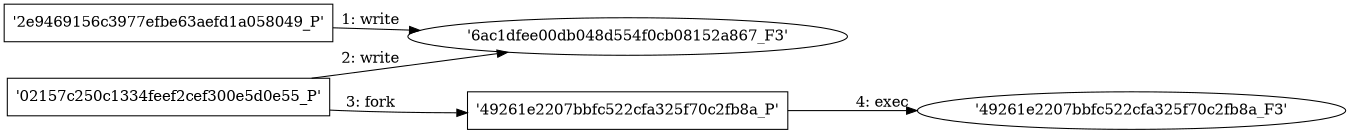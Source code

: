 digraph "D:\Learning\Paper\apt\基于CTI的攻击预警\Dataset\攻击图\ASGfromALLCTI\The New Disclosure Debate and the Evil Mr. Moore.dot" {
rankdir="LR"
size="9"
fixedsize="false"
splines="true"
nodesep=0.3
ranksep=0
fontsize=10
overlap="scalexy"
engine= "neato"
	"'6ac1dfee00db048d554f0cb08152a867_F3'" [node_type=file shape=ellipse]
	"'2e9469156c3977efbe63aefd1a058049_P'" [node_type=Process shape=box]
	"'2e9469156c3977efbe63aefd1a058049_P'" -> "'6ac1dfee00db048d554f0cb08152a867_F3'" [label="1: write"]
	"'6ac1dfee00db048d554f0cb08152a867_F3'" [node_type=file shape=ellipse]
	"'02157c250c1334feef2cef300e5d0e55_P'" [node_type=Process shape=box]
	"'02157c250c1334feef2cef300e5d0e55_P'" -> "'6ac1dfee00db048d554f0cb08152a867_F3'" [label="2: write"]
	"'02157c250c1334feef2cef300e5d0e55_P'" [node_type=Process shape=box]
	"'49261e2207bbfc522cfa325f70c2fb8a_P'" [node_type=Process shape=box]
	"'02157c250c1334feef2cef300e5d0e55_P'" -> "'49261e2207bbfc522cfa325f70c2fb8a_P'" [label="3: fork"]
	"'49261e2207bbfc522cfa325f70c2fb8a_P'" [node_type=Process shape=box]
	"'49261e2207bbfc522cfa325f70c2fb8a_F3'" [node_type=File shape=ellipse]
	"'49261e2207bbfc522cfa325f70c2fb8a_P'" -> "'49261e2207bbfc522cfa325f70c2fb8a_F3'" [label="4: exec"]
}
